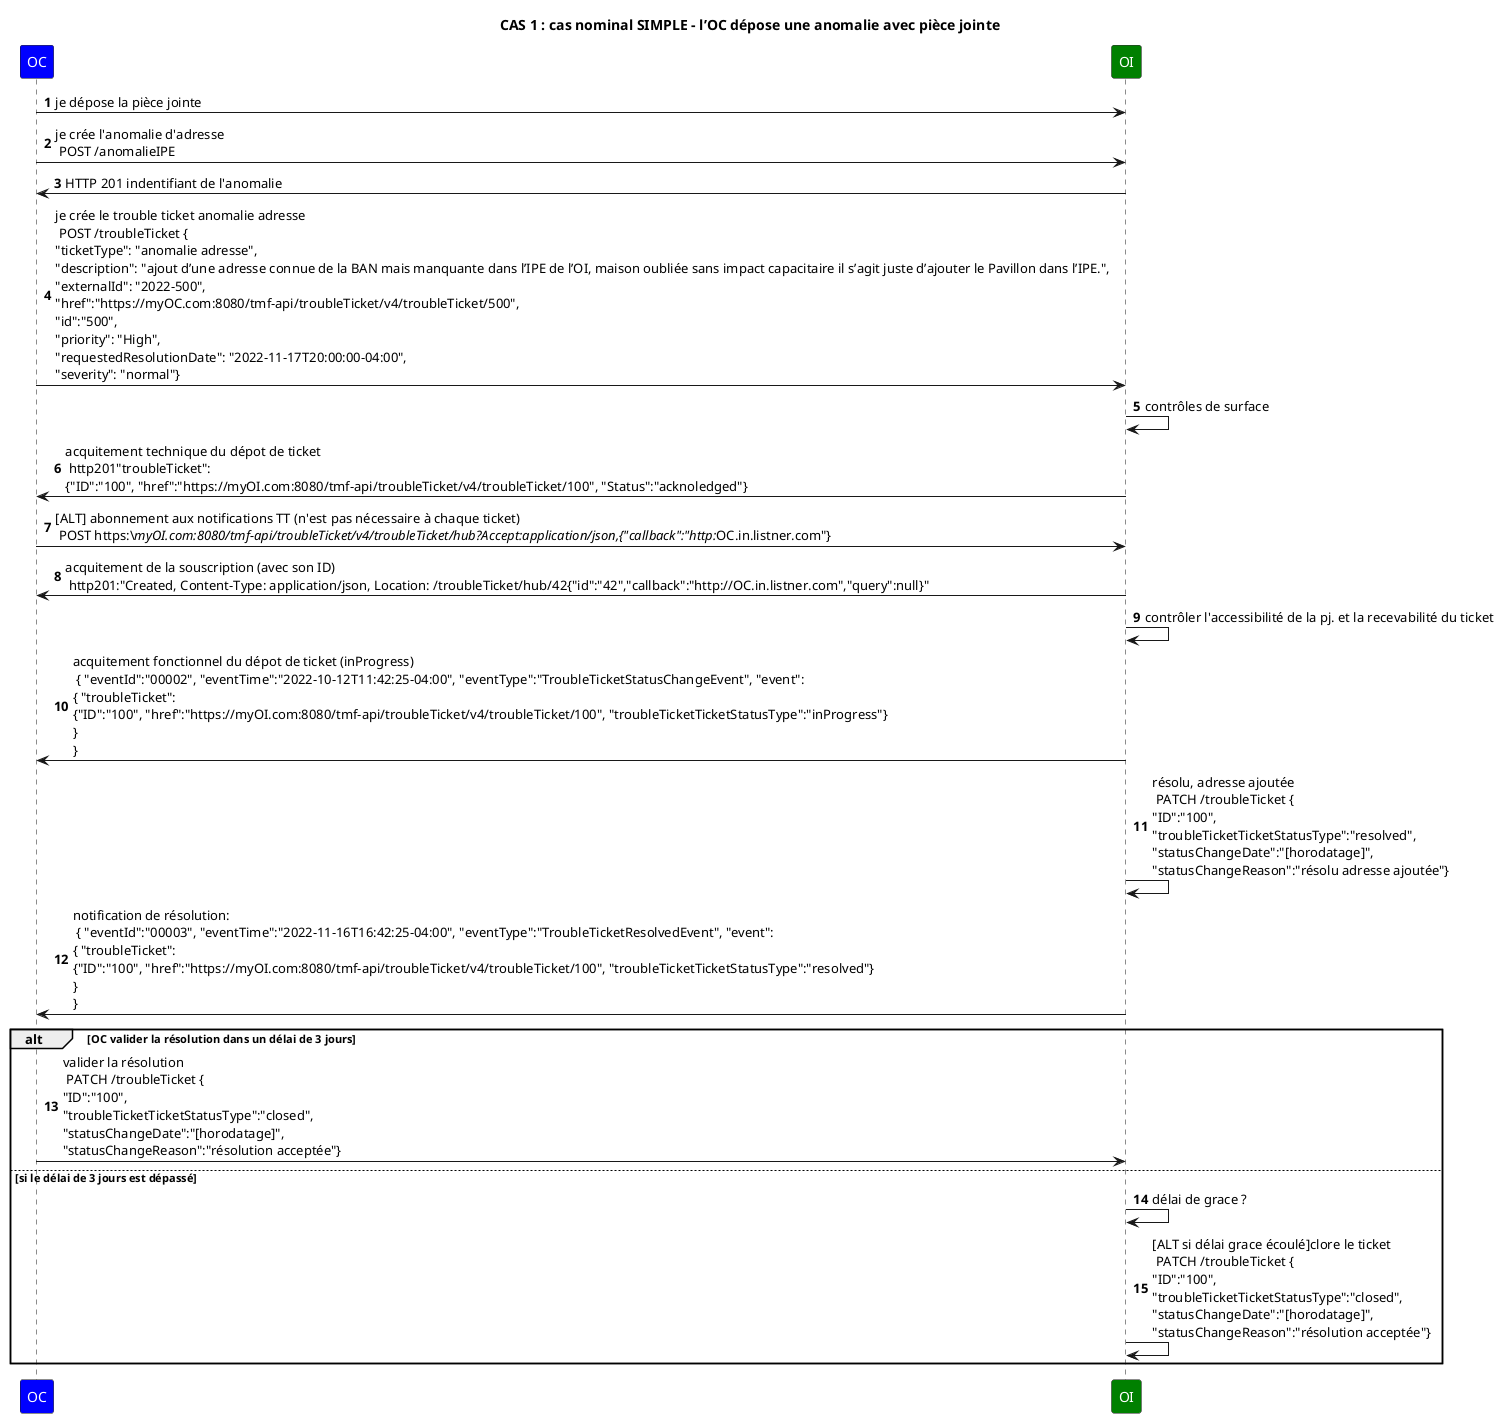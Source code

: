 @startuml

skinparam ParticipantFontColor automatic

title: CAS 1 : cas nominal SIMPLE - l’OC dépose une anomalie avec pièce jointe 

autonumber

participant OC #Blue
participant OI #Green

OC->OI: je dépose la pièce jointe
OC->OI: je crée l'anomalie d'adresse \n POST /anomalieIPE
OI->OC: HTTP 201 indentifiant de l'anomalie
OC->OI: je crée le trouble ticket anomalie adresse \n POST /troubleTicket {\n"ticketType": "anomalie adresse",\n"description": "ajout d’une adresse connue de la BAN mais manquante dans l’IPE de l’OI, maison oubliée sans impact capacitaire il s’agit juste d’ajouter le Pavillon dans l’IPE.",\n"externalId": "2022-500",\n"href":"https://myOC.com:8080/tmf-api/troubleTicket/v4/troubleTicket/500",\n"id":"500",\n"priority": "High",\n"requestedResolutionDate": "2022-11-17T20:00:00-04:00",\n"severity": "normal"}

OI->OI: contrôles de surface

OI->OC: acquitement technique du dépot de ticket \n http201"troubleTicket": \n{"ID":"100", "href":"https://myOI.com:8080/tmf-api/troubleTicket/v4/troubleTicket/100", "Status":"acknoledged"}

OC->OI: [ALT] abonnement aux notifications TT (n'est pas nécessaire à chaque ticket) \n POST https:\//myOI.com:8080/tmf-api/troubleTicket/v4/troubleTicket/hub?Accept:application/json,{"callback":"http://OC.in.listner.com"}

OI->OC: acquitement de la souscription (avec son ID) \n http201:"Created, Content-Type: application/json, Location: /troubleTicket/hub/42{"id":"42","callback":"http://OC.in.listner.com","query":null}"


OI->OI: contrôler l'accessibilité de la pj. et la recevabilité du ticket

OI->OC: acquitement fonctionnel du dépot de ticket (inProgress) \n { "eventId":"00002", "eventTime":"2022-10-12T11:42:25-04:00", "eventType":"TroubleTicketStatusChangeEvent", "event": \n{ "troubleTicket": \n{"ID":"100", "href":"https://myOI.com:8080/tmf-api/troubleTicket/v4/troubleTicket/100", "troubleTicketTicketStatusType":"inProgress"}\n} \n}

OI->OI: résolu, adresse ajoutée \n PATCH /troubleTicket {\n"ID":"100",\n"troubleTicketTicketStatusType":"resolved",\n"statusChangeDate":"[horodatage]",\n"statusChangeReason":"résolu adresse ajoutée"}

OI->OC: notification de résolution: \n { "eventId":"00003", "eventTime":"2022-11-16T16:42:25-04:00", "eventType":"TroubleTicketResolvedEvent", "event": \n{ "troubleTicket": \n{"ID":"100", "href":"https://myOI.com:8080/tmf-api/troubleTicket/v4/troubleTicket/100", "troubleTicketTicketStatusType":"resolved"}\n} \n}

alt OC valider la résolution dans un délai de 3 jours
OC->OI: valider la résolution \n PATCH /troubleTicket {\n"ID":"100",\n"troubleTicketTicketStatusType":"closed",\n"statusChangeDate":"[horodatage]",\n"statusChangeReason":"résolution acceptée"}
else si le délai de 3 jours est dépassé
OI->OI: délai de grace ?
OI->OI: [ALT si délai grace écoulé]clore le ticket \n PATCH /troubleTicket {\n"ID":"100",\n"troubleTicketTicketStatusType":"closed",\n"statusChangeDate":"[horodatage]",\n"statusChangeReason":"résolution acceptée"}

end



@enduml





